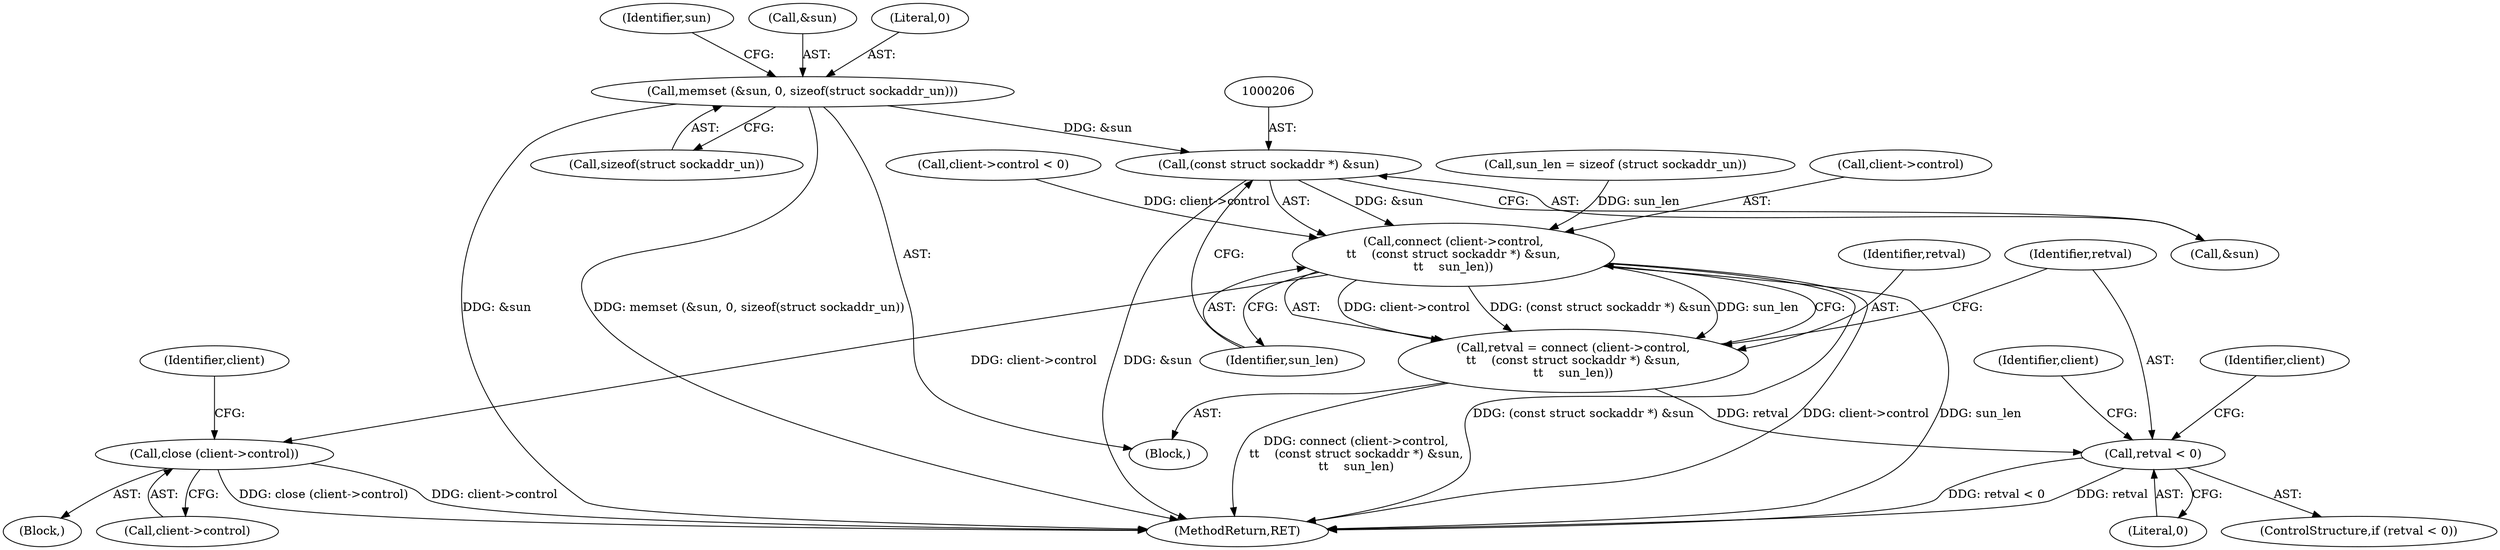 digraph "0_libfep_293d9d3f_0@API" {
"1000158" [label="(Call,memset (&sun, 0, sizeof(struct sockaddr_un)))"];
"1000205" [label="(Call,(const struct sockaddr *) &sun)"];
"1000201" [label="(Call,connect (client->control,\n\t\t    (const struct sockaddr *) &sun,\n\t\t    sun_len))"];
"1000199" [label="(Call,retval = connect (client->control,\n\t\t    (const struct sockaddr *) &sun,\n\t\t    sun_len))"];
"1000211" [label="(Call,retval < 0)"];
"1000215" [label="(Call,close (client->control))"];
"1000189" [label="(Call,client->control < 0)"];
"1000102" [label="(Block,)"];
"1000220" [label="(Identifier,client)"];
"1000199" [label="(Call,retval = connect (client->control,\n\t\t    (const struct sockaddr *) &sun,\n\t\t    sun_len))"];
"1000166" [label="(Identifier,sun)"];
"1000225" [label="(MethodReturn,RET)"];
"1000212" [label="(Identifier,retval)"];
"1000205" [label="(Call,(const struct sockaddr *) &sun)"];
"1000213" [label="(Literal,0)"];
"1000207" [label="(Call,&sun)"];
"1000176" [label="(Call,sun_len = sizeof (struct sockaddr_un))"];
"1000211" [label="(Call,retval < 0)"];
"1000200" [label="(Identifier,retval)"];
"1000159" [label="(Call,&sun)"];
"1000216" [label="(Call,client->control)"];
"1000224" [label="(Identifier,client)"];
"1000161" [label="(Literal,0)"];
"1000217" [label="(Identifier,client)"];
"1000158" [label="(Call,memset (&sun, 0, sizeof(struct sockaddr_un)))"];
"1000210" [label="(ControlStructure,if (retval < 0))"];
"1000214" [label="(Block,)"];
"1000201" [label="(Call,connect (client->control,\n\t\t    (const struct sockaddr *) &sun,\n\t\t    sun_len))"];
"1000209" [label="(Identifier,sun_len)"];
"1000202" [label="(Call,client->control)"];
"1000162" [label="(Call,sizeof(struct sockaddr_un))"];
"1000215" [label="(Call,close (client->control))"];
"1000158" -> "1000102"  [label="AST: "];
"1000158" -> "1000162"  [label="CFG: "];
"1000159" -> "1000158"  [label="AST: "];
"1000161" -> "1000158"  [label="AST: "];
"1000162" -> "1000158"  [label="AST: "];
"1000166" -> "1000158"  [label="CFG: "];
"1000158" -> "1000225"  [label="DDG: &sun"];
"1000158" -> "1000225"  [label="DDG: memset (&sun, 0, sizeof(struct sockaddr_un))"];
"1000158" -> "1000205"  [label="DDG: &sun"];
"1000205" -> "1000201"  [label="AST: "];
"1000205" -> "1000207"  [label="CFG: "];
"1000206" -> "1000205"  [label="AST: "];
"1000207" -> "1000205"  [label="AST: "];
"1000209" -> "1000205"  [label="CFG: "];
"1000205" -> "1000225"  [label="DDG: &sun"];
"1000205" -> "1000201"  [label="DDG: &sun"];
"1000201" -> "1000199"  [label="AST: "];
"1000201" -> "1000209"  [label="CFG: "];
"1000202" -> "1000201"  [label="AST: "];
"1000209" -> "1000201"  [label="AST: "];
"1000199" -> "1000201"  [label="CFG: "];
"1000201" -> "1000225"  [label="DDG: sun_len"];
"1000201" -> "1000225"  [label="DDG: (const struct sockaddr *) &sun"];
"1000201" -> "1000225"  [label="DDG: client->control"];
"1000201" -> "1000199"  [label="DDG: client->control"];
"1000201" -> "1000199"  [label="DDG: (const struct sockaddr *) &sun"];
"1000201" -> "1000199"  [label="DDG: sun_len"];
"1000189" -> "1000201"  [label="DDG: client->control"];
"1000176" -> "1000201"  [label="DDG: sun_len"];
"1000201" -> "1000215"  [label="DDG: client->control"];
"1000199" -> "1000102"  [label="AST: "];
"1000200" -> "1000199"  [label="AST: "];
"1000212" -> "1000199"  [label="CFG: "];
"1000199" -> "1000225"  [label="DDG: connect (client->control,\n\t\t    (const struct sockaddr *) &sun,\n\t\t    sun_len)"];
"1000199" -> "1000211"  [label="DDG: retval"];
"1000211" -> "1000210"  [label="AST: "];
"1000211" -> "1000213"  [label="CFG: "];
"1000212" -> "1000211"  [label="AST: "];
"1000213" -> "1000211"  [label="AST: "];
"1000217" -> "1000211"  [label="CFG: "];
"1000224" -> "1000211"  [label="CFG: "];
"1000211" -> "1000225"  [label="DDG: retval"];
"1000211" -> "1000225"  [label="DDG: retval < 0"];
"1000215" -> "1000214"  [label="AST: "];
"1000215" -> "1000216"  [label="CFG: "];
"1000216" -> "1000215"  [label="AST: "];
"1000220" -> "1000215"  [label="CFG: "];
"1000215" -> "1000225"  [label="DDG: client->control"];
"1000215" -> "1000225"  [label="DDG: close (client->control)"];
}
